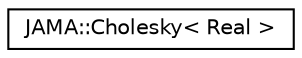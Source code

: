 digraph G
{
  edge [fontname="Helvetica",fontsize="10",labelfontname="Helvetica",labelfontsize="10"];
  node [fontname="Helvetica",fontsize="10",shape=record];
  rankdir="LR";
  Node1 [label="JAMA::Cholesky\< Real \>",height=0.2,width=0.4,color="black", fillcolor="white", style="filled",URL="$class_j_a_m_a_1_1_cholesky.html"];
}
